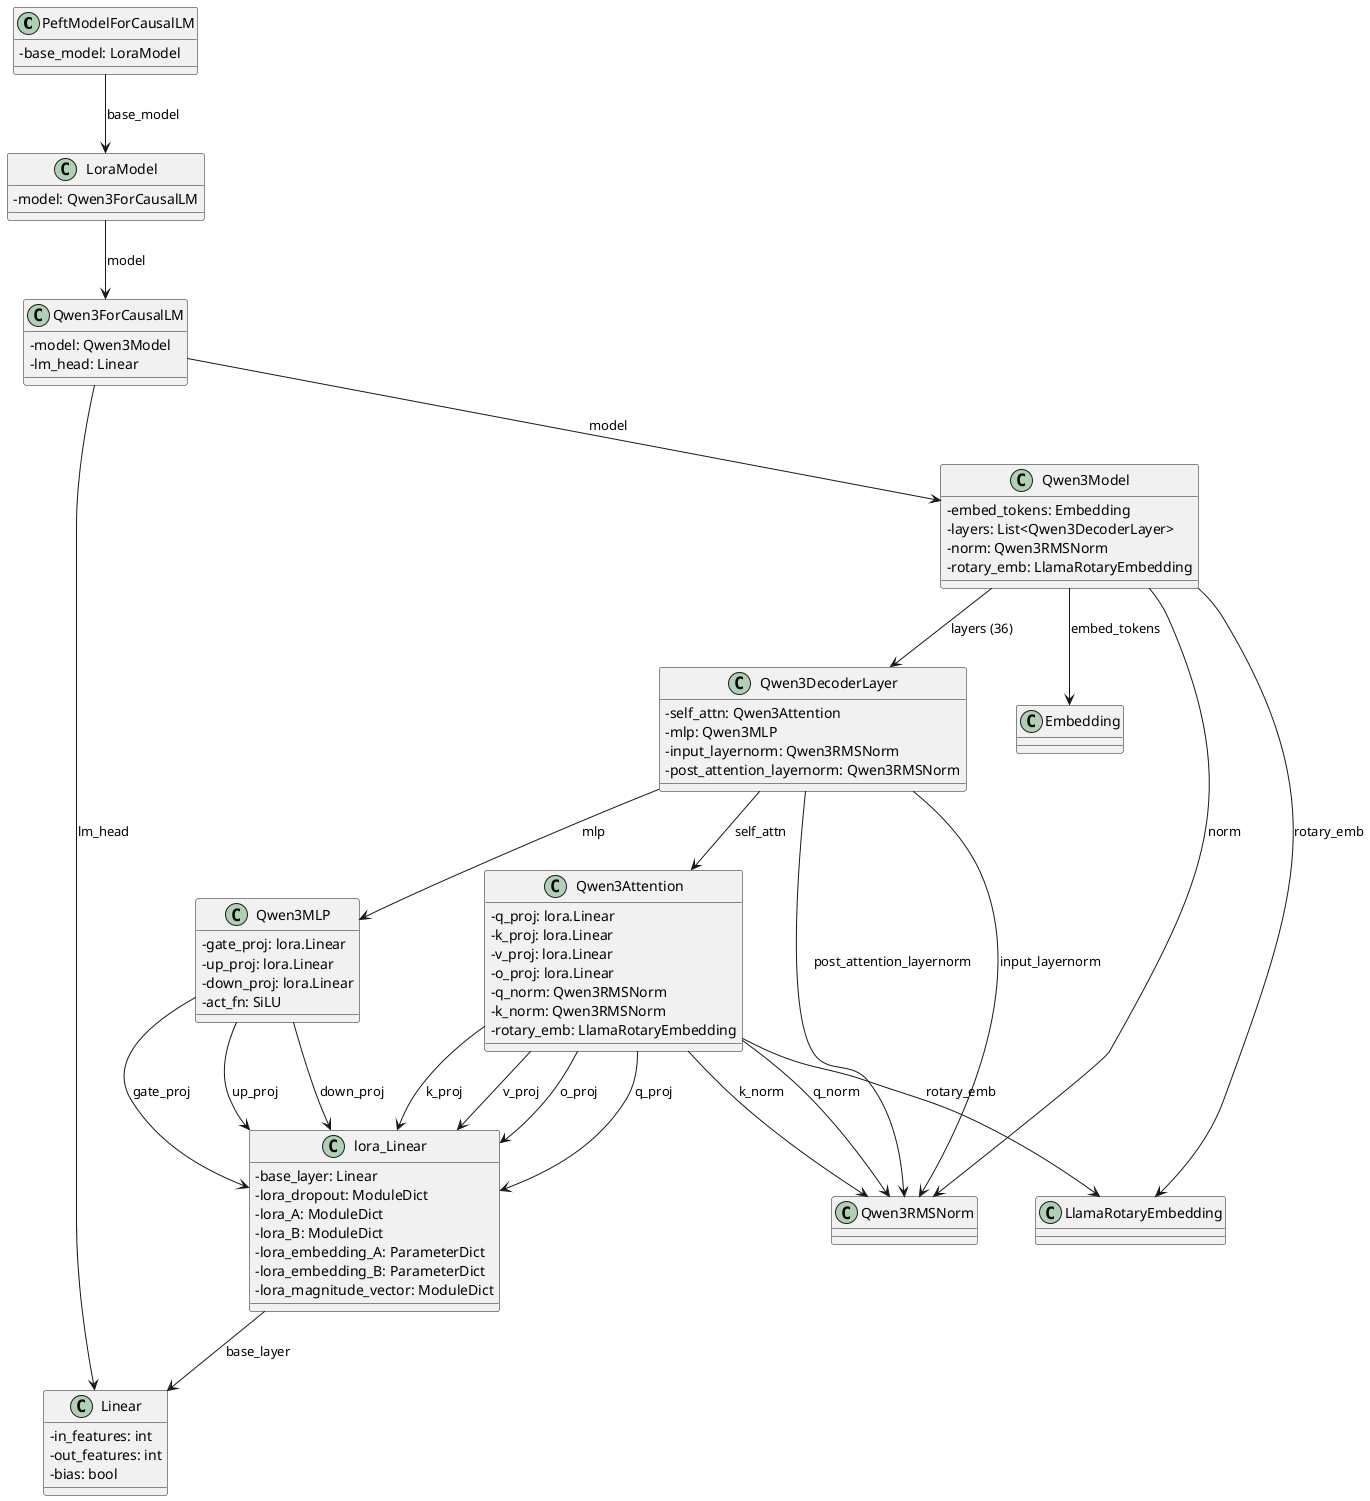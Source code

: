 

@startuml
skinparam classAttributeIconSize 0

class PeftModelForCausalLM {
  - base_model: LoraModel
}

class LoraModel {
  - model: Qwen3ForCausalLM
}

class Qwen3ForCausalLM {
  - model: Qwen3Model
  - lm_head: Linear
}

class Qwen3Model {
  - embed_tokens: Embedding
  - layers: List<Qwen3DecoderLayer>
  - norm: Qwen3RMSNorm
  - rotary_emb: LlamaRotaryEmbedding
}

class Qwen3DecoderLayer {
  - self_attn: Qwen3Attention
  - mlp: Qwen3MLP
  - input_layernorm: Qwen3RMSNorm
  - post_attention_layernorm: Qwen3RMSNorm
}

class Qwen3Attention {
  - q_proj: lora.Linear
  - k_proj: lora.Linear
  - v_proj: lora.Linear
  - o_proj: lora.Linear
  - q_norm: Qwen3RMSNorm
  - k_norm: Qwen3RMSNorm
  - rotary_emb: LlamaRotaryEmbedding
}

class Qwen3MLP {
  - gate_proj: lora.Linear
  - up_proj: lora.Linear
  - down_proj: lora.Linear
  - act_fn: SiLU
}

class lora_Linear {
  - base_layer: Linear
  - lora_dropout: ModuleDict
  - lora_A: ModuleDict
  - lora_B: ModuleDict
  - lora_embedding_A: ParameterDict
  - lora_embedding_B: ParameterDict
  - lora_magnitude_vector: ModuleDict
}

class Linear {
  - in_features: int
  - out_features: int
  - bias: bool
}

PeftModelForCausalLM --> LoraModel : base_model
LoraModel --> Qwen3ForCausalLM : model
Qwen3ForCausalLM --> Qwen3Model : model
Qwen3ForCausalLM --> Linear : lm_head
Qwen3Model --> Embedding : embed_tokens
Qwen3Model --> Qwen3DecoderLayer : layers (36)
Qwen3Model --> Qwen3RMSNorm : norm
Qwen3Model --> LlamaRotaryEmbedding : rotary_emb

Qwen3DecoderLayer --> Qwen3Attention : self_attn
Qwen3DecoderLayer --> Qwen3MLP : mlp
Qwen3DecoderLayer --> Qwen3RMSNorm : input_layernorm
Qwen3DecoderLayer --> Qwen3RMSNorm : post_attention_layernorm

Qwen3Attention --> lora_Linear : q_proj
Qwen3Attention --> lora_Linear : k_proj
Qwen3Attention --> lora_Linear : v_proj
Qwen3Attention --> lora_Linear : o_proj
Qwen3Attention --> Qwen3RMSNorm : q_norm
Qwen3Attention --> Qwen3RMSNorm : k_norm
Qwen3Attention --> LlamaRotaryEmbedding : rotary_emb

Qwen3MLP --> lora_Linear : gate_proj
Qwen3MLP --> lora_Linear : up_proj
Qwen3MLP --> lora_Linear : down_proj

lora_Linear --> Linear : base_layer

@enduml
